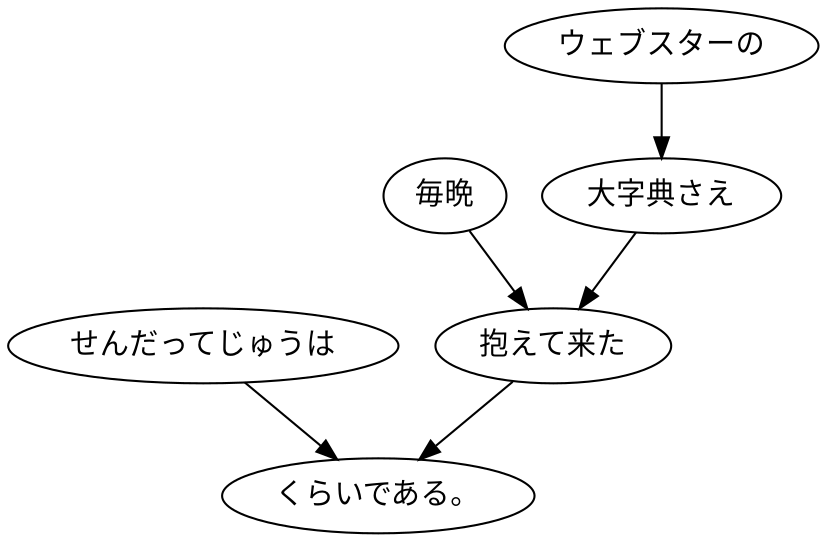 digraph graph2679 {
	node0 [label="せんだってじゅうは"];
	node1 [label="毎晩"];
	node2 [label="ウェブスターの"];
	node3 [label="大字典さえ"];
	node4 [label="抱えて来た"];
	node5 [label="くらいである。"];
	node0 -> node5;
	node1 -> node4;
	node2 -> node3;
	node3 -> node4;
	node4 -> node5;
}
